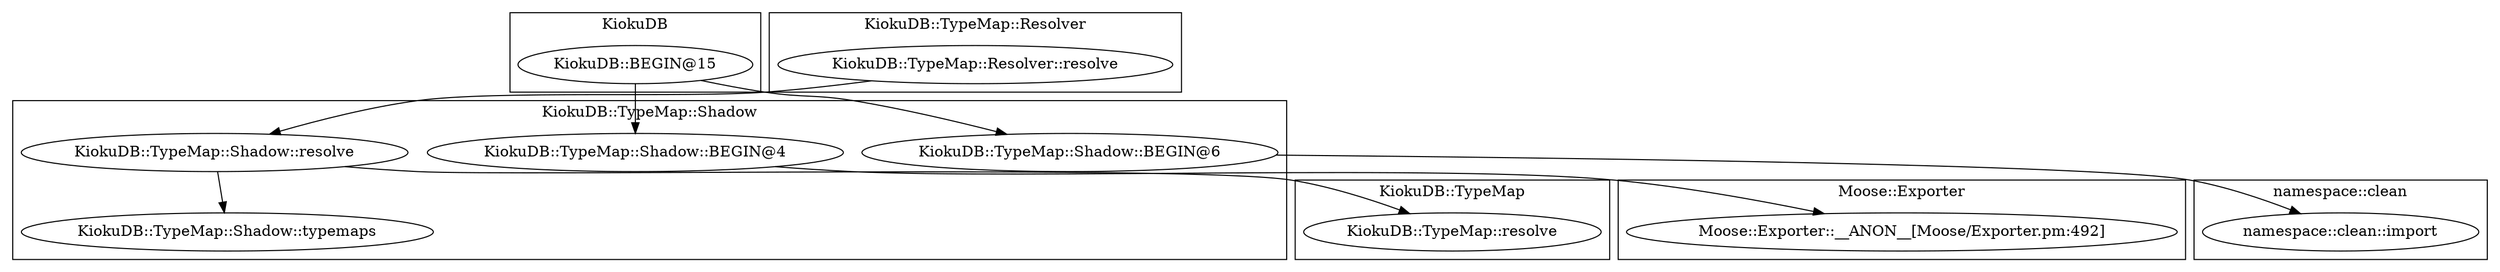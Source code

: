 digraph {
graph [overlap=false]
subgraph cluster_namespace_clean {
	label="namespace::clean";
	"namespace::clean::import";
}
subgraph cluster_KiokuDB_TypeMap_Shadow {
	label="KiokuDB::TypeMap::Shadow";
	"KiokuDB::TypeMap::Shadow::resolve";
	"KiokuDB::TypeMap::Shadow::BEGIN@4";
	"KiokuDB::TypeMap::Shadow::BEGIN@6";
	"KiokuDB::TypeMap::Shadow::typemaps";
}
subgraph cluster_KiokuDB_TypeMap {
	label="KiokuDB::TypeMap";
	"KiokuDB::TypeMap::resolve";
}
subgraph cluster_KiokuDB {
	label="KiokuDB";
	"KiokuDB::BEGIN@15";
}
subgraph cluster_Moose_Exporter {
	label="Moose::Exporter";
	"Moose::Exporter::__ANON__[Moose/Exporter.pm:492]";
}
subgraph cluster_KiokuDB_TypeMap_Resolver {
	label="KiokuDB::TypeMap::Resolver";
	"KiokuDB::TypeMap::Resolver::resolve";
}
"KiokuDB::BEGIN@15" -> "KiokuDB::TypeMap::Shadow::BEGIN@4";
"KiokuDB::TypeMap::Shadow::resolve" -> "KiokuDB::TypeMap::Shadow::typemaps";
"KiokuDB::TypeMap::Shadow::BEGIN@6" -> "namespace::clean::import";
"KiokuDB::TypeMap::Shadow::BEGIN@4" -> "Moose::Exporter::__ANON__[Moose/Exporter.pm:492]";
"KiokuDB::BEGIN@15" -> "KiokuDB::TypeMap::Shadow::BEGIN@6";
"KiokuDB::TypeMap::Resolver::resolve" -> "KiokuDB::TypeMap::Shadow::resolve";
"KiokuDB::TypeMap::Shadow::resolve" -> "KiokuDB::TypeMap::resolve";
}
